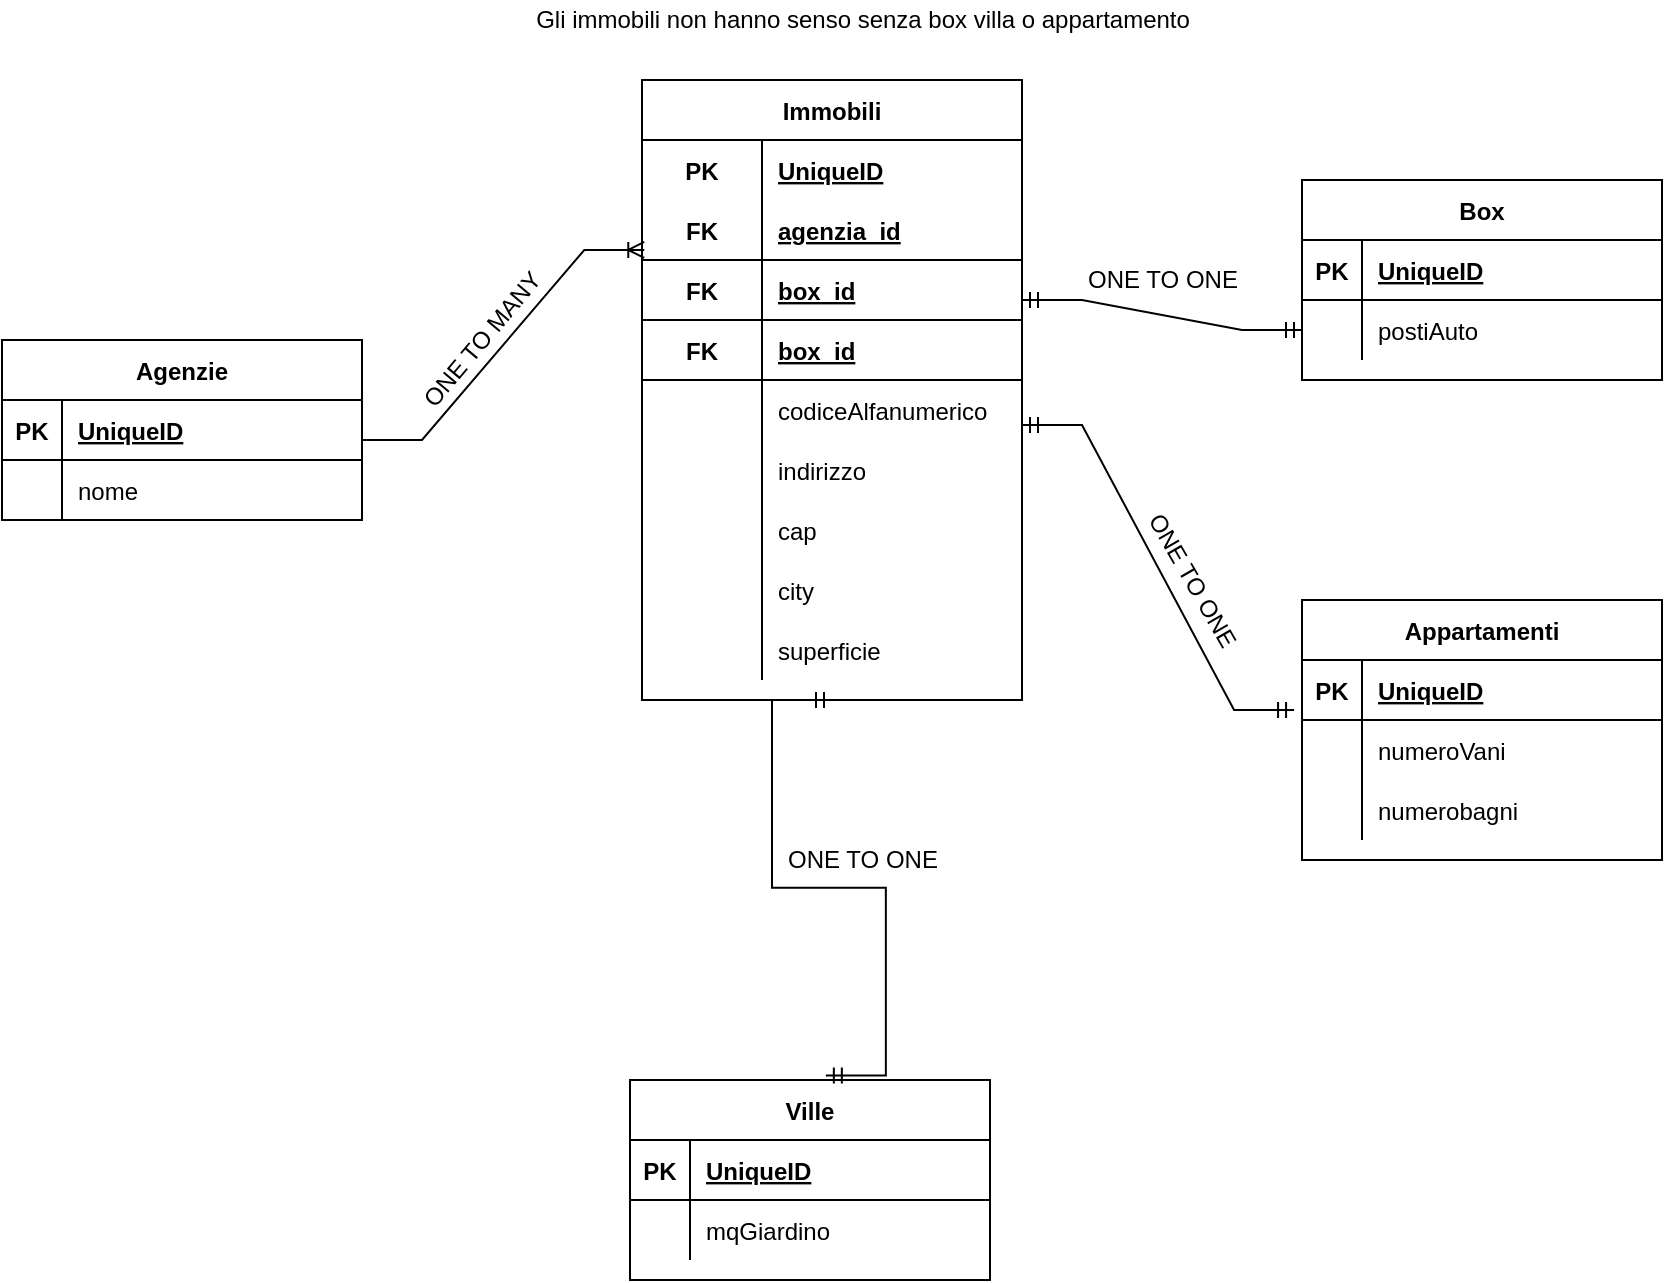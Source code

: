 <mxfile version="18.1.3" type="github">
  <diagram id="D8CtwFd4c0_DPrdiMCdM" name="Page-1">
    <mxGraphModel dx="1422" dy="794" grid="1" gridSize="10" guides="1" tooltips="1" connect="1" arrows="1" fold="1" page="1" pageScale="1" pageWidth="827" pageHeight="1169" math="0" shadow="0">
      <root>
        <mxCell id="0" />
        <mxCell id="1" parent="0" />
        <mxCell id="W0aSp_ygs-3UdGdwMISE-1" value="Agenzie" style="shape=table;startSize=30;container=1;collapsible=1;childLayout=tableLayout;fixedRows=1;rowLines=0;fontStyle=1;align=center;resizeLast=1;" parent="1" vertex="1">
          <mxGeometry x="10" y="180" width="180" height="90" as="geometry" />
        </mxCell>
        <mxCell id="W0aSp_ygs-3UdGdwMISE-2" value="" style="shape=tableRow;horizontal=0;startSize=0;swimlaneHead=0;swimlaneBody=0;fillColor=none;collapsible=0;dropTarget=0;points=[[0,0.5],[1,0.5]];portConstraint=eastwest;top=0;left=0;right=0;bottom=1;" parent="W0aSp_ygs-3UdGdwMISE-1" vertex="1">
          <mxGeometry y="30" width="180" height="30" as="geometry" />
        </mxCell>
        <mxCell id="W0aSp_ygs-3UdGdwMISE-3" value="PK" style="shape=partialRectangle;connectable=0;fillColor=none;top=0;left=0;bottom=0;right=0;fontStyle=1;overflow=hidden;" parent="W0aSp_ygs-3UdGdwMISE-2" vertex="1">
          <mxGeometry width="30" height="30" as="geometry">
            <mxRectangle width="30" height="30" as="alternateBounds" />
          </mxGeometry>
        </mxCell>
        <mxCell id="W0aSp_ygs-3UdGdwMISE-4" value="UniqueID" style="shape=partialRectangle;connectable=0;fillColor=none;top=0;left=0;bottom=0;right=0;align=left;spacingLeft=6;fontStyle=5;overflow=hidden;" parent="W0aSp_ygs-3UdGdwMISE-2" vertex="1">
          <mxGeometry x="30" width="150" height="30" as="geometry">
            <mxRectangle width="150" height="30" as="alternateBounds" />
          </mxGeometry>
        </mxCell>
        <mxCell id="W0aSp_ygs-3UdGdwMISE-5" value="" style="shape=tableRow;horizontal=0;startSize=0;swimlaneHead=0;swimlaneBody=0;fillColor=none;collapsible=0;dropTarget=0;points=[[0,0.5],[1,0.5]];portConstraint=eastwest;top=0;left=0;right=0;bottom=0;" parent="W0aSp_ygs-3UdGdwMISE-1" vertex="1">
          <mxGeometry y="60" width="180" height="30" as="geometry" />
        </mxCell>
        <mxCell id="W0aSp_ygs-3UdGdwMISE-6" value="" style="shape=partialRectangle;connectable=0;fillColor=none;top=0;left=0;bottom=0;right=0;editable=1;overflow=hidden;" parent="W0aSp_ygs-3UdGdwMISE-5" vertex="1">
          <mxGeometry width="30" height="30" as="geometry">
            <mxRectangle width="30" height="30" as="alternateBounds" />
          </mxGeometry>
        </mxCell>
        <mxCell id="W0aSp_ygs-3UdGdwMISE-7" value="nome" style="shape=partialRectangle;connectable=0;fillColor=none;top=0;left=0;bottom=0;right=0;align=left;spacingLeft=6;overflow=hidden;" parent="W0aSp_ygs-3UdGdwMISE-5" vertex="1">
          <mxGeometry x="30" width="150" height="30" as="geometry">
            <mxRectangle width="150" height="30" as="alternateBounds" />
          </mxGeometry>
        </mxCell>
        <mxCell id="W0aSp_ygs-3UdGdwMISE-15" value="" style="edgeStyle=entityRelationEdgeStyle;fontSize=12;html=1;endArrow=ERoneToMany;rounded=0;entryX=0.006;entryY=0.833;entryDx=0;entryDy=0;entryPerimeter=0;" parent="1" target="W0aSp_ygs-3UdGdwMISE-33" edge="1">
          <mxGeometry width="100" height="100" relative="1" as="geometry">
            <mxPoint x="190" y="230" as="sourcePoint" />
            <mxPoint x="230" y="230" as="targetPoint" />
          </mxGeometry>
        </mxCell>
        <mxCell id="W0aSp_ygs-3UdGdwMISE-29" value="Immobili" style="shape=table;startSize=30;container=1;collapsible=1;childLayout=tableLayout;fixedRows=1;rowLines=0;fontStyle=1;align=center;resizeLast=1;" parent="1" vertex="1">
          <mxGeometry x="330" y="50" width="190" height="310" as="geometry" />
        </mxCell>
        <mxCell id="W0aSp_ygs-3UdGdwMISE-30" value="" style="shape=tableRow;horizontal=0;startSize=0;swimlaneHead=0;swimlaneBody=0;fillColor=none;collapsible=0;dropTarget=0;points=[[0,0.5],[1,0.5]];portConstraint=eastwest;top=0;left=0;right=0;bottom=0;" parent="W0aSp_ygs-3UdGdwMISE-29" vertex="1">
          <mxGeometry y="30" width="190" height="30" as="geometry" />
        </mxCell>
        <mxCell id="W0aSp_ygs-3UdGdwMISE-31" value="PK" style="shape=partialRectangle;connectable=0;fillColor=none;top=0;left=0;bottom=0;right=0;fontStyle=1;overflow=hidden;" parent="W0aSp_ygs-3UdGdwMISE-30" vertex="1">
          <mxGeometry width="60" height="30" as="geometry">
            <mxRectangle width="60" height="30" as="alternateBounds" />
          </mxGeometry>
        </mxCell>
        <mxCell id="W0aSp_ygs-3UdGdwMISE-32" value="UniqueID" style="shape=partialRectangle;connectable=0;fillColor=none;top=0;left=0;bottom=0;right=0;align=left;spacingLeft=6;fontStyle=5;overflow=hidden;" parent="W0aSp_ygs-3UdGdwMISE-30" vertex="1">
          <mxGeometry x="60" width="130" height="30" as="geometry">
            <mxRectangle width="130" height="30" as="alternateBounds" />
          </mxGeometry>
        </mxCell>
        <mxCell id="W0aSp_ygs-3UdGdwMISE-33" value="" style="shape=tableRow;horizontal=0;startSize=0;swimlaneHead=0;swimlaneBody=0;fillColor=none;collapsible=0;dropTarget=0;points=[[0,0.5],[1,0.5]];portConstraint=eastwest;top=0;left=0;right=0;bottom=1;" parent="W0aSp_ygs-3UdGdwMISE-29" vertex="1">
          <mxGeometry y="60" width="190" height="30" as="geometry" />
        </mxCell>
        <mxCell id="W0aSp_ygs-3UdGdwMISE-34" value="FK" style="shape=partialRectangle;connectable=0;fillColor=none;top=0;left=0;bottom=0;right=0;fontStyle=1;overflow=hidden;" parent="W0aSp_ygs-3UdGdwMISE-33" vertex="1">
          <mxGeometry width="60" height="30" as="geometry">
            <mxRectangle width="60" height="30" as="alternateBounds" />
          </mxGeometry>
        </mxCell>
        <mxCell id="W0aSp_ygs-3UdGdwMISE-35" value="agenzia_id" style="shape=partialRectangle;connectable=0;fillColor=none;top=0;left=0;bottom=0;right=0;align=left;spacingLeft=6;fontStyle=5;overflow=hidden;" parent="W0aSp_ygs-3UdGdwMISE-33" vertex="1">
          <mxGeometry x="60" width="130" height="30" as="geometry">
            <mxRectangle width="130" height="30" as="alternateBounds" />
          </mxGeometry>
        </mxCell>
        <mxCell id="W0aSp_ygs-3UdGdwMISE-42" value="" style="shape=tableRow;horizontal=0;startSize=0;swimlaneHead=0;swimlaneBody=0;fillColor=none;collapsible=0;dropTarget=0;points=[[0,0.5],[1,0.5]];portConstraint=eastwest;top=0;left=0;right=0;bottom=1;" parent="W0aSp_ygs-3UdGdwMISE-29" vertex="1">
          <mxGeometry y="90" width="190" height="30" as="geometry" />
        </mxCell>
        <mxCell id="W0aSp_ygs-3UdGdwMISE-43" value="FK" style="shape=partialRectangle;connectable=0;fillColor=none;top=0;left=0;bottom=0;right=0;fontStyle=1;overflow=hidden;" parent="W0aSp_ygs-3UdGdwMISE-42" vertex="1">
          <mxGeometry width="60" height="30" as="geometry">
            <mxRectangle width="60" height="30" as="alternateBounds" />
          </mxGeometry>
        </mxCell>
        <mxCell id="W0aSp_ygs-3UdGdwMISE-44" value="box_id" style="shape=partialRectangle;connectable=0;fillColor=none;top=0;left=0;bottom=0;right=0;align=left;spacingLeft=6;fontStyle=5;overflow=hidden;" parent="W0aSp_ygs-3UdGdwMISE-42" vertex="1">
          <mxGeometry x="60" width="130" height="30" as="geometry">
            <mxRectangle width="130" height="30" as="alternateBounds" />
          </mxGeometry>
        </mxCell>
        <mxCell id="W0aSp_ygs-3UdGdwMISE-45" value="" style="shape=tableRow;horizontal=0;startSize=0;swimlaneHead=0;swimlaneBody=0;fillColor=none;collapsible=0;dropTarget=0;points=[[0,0.5],[1,0.5]];portConstraint=eastwest;top=0;left=0;right=0;bottom=1;" parent="W0aSp_ygs-3UdGdwMISE-29" vertex="1">
          <mxGeometry y="120" width="190" height="30" as="geometry" />
        </mxCell>
        <mxCell id="W0aSp_ygs-3UdGdwMISE-46" value="FK" style="shape=partialRectangle;connectable=0;fillColor=none;top=0;left=0;bottom=0;right=0;fontStyle=1;overflow=hidden;" parent="W0aSp_ygs-3UdGdwMISE-45" vertex="1">
          <mxGeometry width="60" height="30" as="geometry">
            <mxRectangle width="60" height="30" as="alternateBounds" />
          </mxGeometry>
        </mxCell>
        <mxCell id="W0aSp_ygs-3UdGdwMISE-47" value="box_id" style="shape=partialRectangle;connectable=0;fillColor=none;top=0;left=0;bottom=0;right=0;align=left;spacingLeft=6;fontStyle=5;overflow=hidden;" parent="W0aSp_ygs-3UdGdwMISE-45" vertex="1">
          <mxGeometry x="60" width="130" height="30" as="geometry">
            <mxRectangle width="130" height="30" as="alternateBounds" />
          </mxGeometry>
        </mxCell>
        <mxCell id="W0aSp_ygs-3UdGdwMISE-36" value="" style="shape=tableRow;horizontal=0;startSize=0;swimlaneHead=0;swimlaneBody=0;fillColor=none;collapsible=0;dropTarget=0;points=[[0,0.5],[1,0.5]];portConstraint=eastwest;top=0;left=0;right=0;bottom=0;shadow=0;rounded=0;sketch=0;swimlaneFillColor=none;perimeterSpacing=0;" parent="W0aSp_ygs-3UdGdwMISE-29" vertex="1">
          <mxGeometry y="150" width="190" height="30" as="geometry" />
        </mxCell>
        <mxCell id="W0aSp_ygs-3UdGdwMISE-37" value="" style="shape=partialRectangle;connectable=0;fillColor=none;top=0;left=0;bottom=0;right=0;editable=1;overflow=hidden;" parent="W0aSp_ygs-3UdGdwMISE-36" vertex="1">
          <mxGeometry width="60" height="30" as="geometry">
            <mxRectangle width="60" height="30" as="alternateBounds" />
          </mxGeometry>
        </mxCell>
        <mxCell id="W0aSp_ygs-3UdGdwMISE-38" value="codiceAlfanumerico" style="shape=partialRectangle;connectable=0;fillColor=none;top=0;left=0;bottom=0;right=0;align=left;spacingLeft=6;overflow=hidden;" parent="W0aSp_ygs-3UdGdwMISE-36" vertex="1">
          <mxGeometry x="60" width="130" height="30" as="geometry">
            <mxRectangle width="130" height="30" as="alternateBounds" />
          </mxGeometry>
        </mxCell>
        <mxCell id="W0aSp_ygs-3UdGdwMISE-51" value="" style="shape=tableRow;horizontal=0;startSize=0;swimlaneHead=0;swimlaneBody=0;fillColor=none;collapsible=0;dropTarget=0;points=[[0,0.5],[1,0.5]];portConstraint=eastwest;top=0;left=0;right=0;bottom=0;" parent="W0aSp_ygs-3UdGdwMISE-29" vertex="1">
          <mxGeometry y="180" width="190" height="30" as="geometry" />
        </mxCell>
        <mxCell id="W0aSp_ygs-3UdGdwMISE-52" value="" style="shape=partialRectangle;connectable=0;fillColor=none;top=0;left=0;bottom=0;right=0;editable=1;overflow=hidden;" parent="W0aSp_ygs-3UdGdwMISE-51" vertex="1">
          <mxGeometry width="60" height="30" as="geometry">
            <mxRectangle width="60" height="30" as="alternateBounds" />
          </mxGeometry>
        </mxCell>
        <mxCell id="W0aSp_ygs-3UdGdwMISE-53" value="indirizzo" style="shape=partialRectangle;connectable=0;fillColor=none;top=0;left=0;bottom=0;right=0;align=left;spacingLeft=6;overflow=hidden;" parent="W0aSp_ygs-3UdGdwMISE-51" vertex="1">
          <mxGeometry x="60" width="130" height="30" as="geometry">
            <mxRectangle width="130" height="30" as="alternateBounds" />
          </mxGeometry>
        </mxCell>
        <mxCell id="W0aSp_ygs-3UdGdwMISE-39" value="" style="shape=tableRow;horizontal=0;startSize=0;swimlaneHead=0;swimlaneBody=0;fillColor=none;collapsible=0;dropTarget=0;points=[[0,0.5],[1,0.5]];portConstraint=eastwest;top=0;left=0;right=0;bottom=0;" parent="W0aSp_ygs-3UdGdwMISE-29" vertex="1">
          <mxGeometry y="210" width="190" height="30" as="geometry" />
        </mxCell>
        <mxCell id="W0aSp_ygs-3UdGdwMISE-40" value="" style="shape=partialRectangle;connectable=0;fillColor=none;top=0;left=0;bottom=0;right=0;editable=1;overflow=hidden;" parent="W0aSp_ygs-3UdGdwMISE-39" vertex="1">
          <mxGeometry width="60" height="30" as="geometry">
            <mxRectangle width="60" height="30" as="alternateBounds" />
          </mxGeometry>
        </mxCell>
        <mxCell id="W0aSp_ygs-3UdGdwMISE-41" value="cap" style="shape=partialRectangle;connectable=0;fillColor=none;top=0;left=0;bottom=0;right=0;align=left;spacingLeft=6;overflow=hidden;" parent="W0aSp_ygs-3UdGdwMISE-39" vertex="1">
          <mxGeometry x="60" width="130" height="30" as="geometry">
            <mxRectangle width="130" height="30" as="alternateBounds" />
          </mxGeometry>
        </mxCell>
        <mxCell id="W0aSp_ygs-3UdGdwMISE-67" value="" style="shape=tableRow;horizontal=0;startSize=0;swimlaneHead=0;swimlaneBody=0;fillColor=none;collapsible=0;dropTarget=0;points=[[0,0.5],[1,0.5]];portConstraint=eastwest;top=0;left=0;right=0;bottom=0;" parent="W0aSp_ygs-3UdGdwMISE-29" vertex="1">
          <mxGeometry y="240" width="190" height="30" as="geometry" />
        </mxCell>
        <mxCell id="W0aSp_ygs-3UdGdwMISE-68" value="" style="shape=partialRectangle;connectable=0;fillColor=none;top=0;left=0;bottom=0;right=0;editable=1;overflow=hidden;" parent="W0aSp_ygs-3UdGdwMISE-67" vertex="1">
          <mxGeometry width="60" height="30" as="geometry">
            <mxRectangle width="60" height="30" as="alternateBounds" />
          </mxGeometry>
        </mxCell>
        <mxCell id="W0aSp_ygs-3UdGdwMISE-69" value="city" style="shape=partialRectangle;connectable=0;fillColor=none;top=0;left=0;bottom=0;right=0;align=left;spacingLeft=6;overflow=hidden;" parent="W0aSp_ygs-3UdGdwMISE-67" vertex="1">
          <mxGeometry x="60" width="130" height="30" as="geometry">
            <mxRectangle width="130" height="30" as="alternateBounds" />
          </mxGeometry>
        </mxCell>
        <mxCell id="W0aSp_ygs-3UdGdwMISE-70" value="" style="shape=tableRow;horizontal=0;startSize=0;swimlaneHead=0;swimlaneBody=0;fillColor=none;collapsible=0;dropTarget=0;points=[[0,0.5],[1,0.5]];portConstraint=eastwest;top=0;left=0;right=0;bottom=0;" parent="W0aSp_ygs-3UdGdwMISE-29" vertex="1">
          <mxGeometry y="270" width="190" height="30" as="geometry" />
        </mxCell>
        <mxCell id="W0aSp_ygs-3UdGdwMISE-71" value="" style="shape=partialRectangle;connectable=0;fillColor=none;top=0;left=0;bottom=0;right=0;editable=1;overflow=hidden;" parent="W0aSp_ygs-3UdGdwMISE-70" vertex="1">
          <mxGeometry width="60" height="30" as="geometry">
            <mxRectangle width="60" height="30" as="alternateBounds" />
          </mxGeometry>
        </mxCell>
        <mxCell id="W0aSp_ygs-3UdGdwMISE-72" value="superficie" style="shape=partialRectangle;connectable=0;fillColor=none;top=0;left=0;bottom=0;right=0;align=left;spacingLeft=6;overflow=hidden;" parent="W0aSp_ygs-3UdGdwMISE-70" vertex="1">
          <mxGeometry x="60" width="130" height="30" as="geometry">
            <mxRectangle width="130" height="30" as="alternateBounds" />
          </mxGeometry>
        </mxCell>
        <mxCell id="W0aSp_ygs-3UdGdwMISE-78" value="Gli immobili non hanno senso senza box villa o appartamento" style="text;html=1;resizable=0;autosize=1;align=center;verticalAlign=middle;points=[];fillColor=none;strokeColor=none;rounded=0;shadow=0;sketch=0;" parent="1" vertex="1">
          <mxGeometry x="270" y="10" width="340" height="20" as="geometry" />
        </mxCell>
        <mxCell id="W0aSp_ygs-3UdGdwMISE-79" value="Box" style="shape=table;startSize=30;container=1;collapsible=1;childLayout=tableLayout;fixedRows=1;rowLines=0;fontStyle=1;align=center;resizeLast=1;rounded=0;shadow=0;sketch=0;fillColor=none;" parent="1" vertex="1">
          <mxGeometry x="660" y="100" width="180" height="100" as="geometry" />
        </mxCell>
        <mxCell id="W0aSp_ygs-3UdGdwMISE-80" value="" style="shape=tableRow;horizontal=0;startSize=0;swimlaneHead=0;swimlaneBody=0;fillColor=none;collapsible=0;dropTarget=0;points=[[0,0.5],[1,0.5]];portConstraint=eastwest;top=0;left=0;right=0;bottom=1;rounded=0;shadow=0;sketch=0;" parent="W0aSp_ygs-3UdGdwMISE-79" vertex="1">
          <mxGeometry y="30" width="180" height="30" as="geometry" />
        </mxCell>
        <mxCell id="W0aSp_ygs-3UdGdwMISE-81" value="PK" style="shape=partialRectangle;connectable=0;fillColor=none;top=0;left=0;bottom=0;right=0;fontStyle=1;overflow=hidden;rounded=0;shadow=0;sketch=0;" parent="W0aSp_ygs-3UdGdwMISE-80" vertex="1">
          <mxGeometry width="30" height="30" as="geometry">
            <mxRectangle width="30" height="30" as="alternateBounds" />
          </mxGeometry>
        </mxCell>
        <mxCell id="W0aSp_ygs-3UdGdwMISE-82" value="UniqueID" style="shape=partialRectangle;connectable=0;fillColor=none;top=0;left=0;bottom=0;right=0;align=left;spacingLeft=6;fontStyle=5;overflow=hidden;rounded=0;shadow=0;sketch=0;" parent="W0aSp_ygs-3UdGdwMISE-80" vertex="1">
          <mxGeometry x="30" width="150" height="30" as="geometry">
            <mxRectangle width="150" height="30" as="alternateBounds" />
          </mxGeometry>
        </mxCell>
        <mxCell id="W0aSp_ygs-3UdGdwMISE-83" value="" style="shape=tableRow;horizontal=0;startSize=0;swimlaneHead=0;swimlaneBody=0;fillColor=none;collapsible=0;dropTarget=0;points=[[0,0.5],[1,0.5]];portConstraint=eastwest;top=0;left=0;right=0;bottom=0;rounded=0;shadow=0;sketch=0;" parent="W0aSp_ygs-3UdGdwMISE-79" vertex="1">
          <mxGeometry y="60" width="180" height="30" as="geometry" />
        </mxCell>
        <mxCell id="W0aSp_ygs-3UdGdwMISE-84" value="" style="shape=partialRectangle;connectable=0;fillColor=none;top=0;left=0;bottom=0;right=0;editable=1;overflow=hidden;rounded=0;shadow=0;sketch=0;" parent="W0aSp_ygs-3UdGdwMISE-83" vertex="1">
          <mxGeometry width="30" height="30" as="geometry">
            <mxRectangle width="30" height="30" as="alternateBounds" />
          </mxGeometry>
        </mxCell>
        <mxCell id="W0aSp_ygs-3UdGdwMISE-85" value="postiAuto" style="shape=partialRectangle;connectable=0;fillColor=none;top=0;left=0;bottom=0;right=0;align=left;spacingLeft=6;overflow=hidden;rounded=0;shadow=0;sketch=0;" parent="W0aSp_ygs-3UdGdwMISE-83" vertex="1">
          <mxGeometry x="30" width="150" height="30" as="geometry">
            <mxRectangle width="150" height="30" as="alternateBounds" />
          </mxGeometry>
        </mxCell>
        <mxCell id="W0aSp_ygs-3UdGdwMISE-92" value="ONE TO MANY" style="text;html=1;resizable=0;autosize=1;align=center;verticalAlign=middle;points=[];fillColor=none;strokeColor=none;rounded=0;shadow=0;sketch=0;rotation=-50;" parent="1" vertex="1">
          <mxGeometry x="200" y="170" width="100" height="20" as="geometry" />
        </mxCell>
        <mxCell id="W0aSp_ygs-3UdGdwMISE-94" value="" style="edgeStyle=entityRelationEdgeStyle;fontSize=12;html=1;endArrow=ERmandOne;startArrow=ERmandOne;rounded=0;entryX=0;entryY=0.5;entryDx=0;entryDy=0;" parent="1" target="W0aSp_ygs-3UdGdwMISE-83" edge="1">
          <mxGeometry width="100" height="100" relative="1" as="geometry">
            <mxPoint x="520" y="160" as="sourcePoint" />
            <mxPoint x="620" y="60" as="targetPoint" />
          </mxGeometry>
        </mxCell>
        <mxCell id="W0aSp_ygs-3UdGdwMISE-95" value="ONE TO ONE" style="text;html=1;resizable=0;autosize=1;align=center;verticalAlign=middle;points=[];fillColor=none;strokeColor=none;rounded=0;shadow=0;sketch=0;rotation=0;" parent="1" vertex="1">
          <mxGeometry x="545" y="140" width="90" height="20" as="geometry" />
        </mxCell>
        <mxCell id="W0aSp_ygs-3UdGdwMISE-96" value="Appartamenti" style="shape=table;startSize=30;container=1;collapsible=1;childLayout=tableLayout;fixedRows=1;rowLines=0;fontStyle=1;align=center;resizeLast=1;rounded=0;shadow=0;sketch=0;fillColor=none;" parent="1" vertex="1">
          <mxGeometry x="660" y="310" width="180" height="130" as="geometry" />
        </mxCell>
        <mxCell id="W0aSp_ygs-3UdGdwMISE-97" value="" style="shape=tableRow;horizontal=0;startSize=0;swimlaneHead=0;swimlaneBody=0;fillColor=none;collapsible=0;dropTarget=0;points=[[0,0.5],[1,0.5]];portConstraint=eastwest;top=0;left=0;right=0;bottom=1;rounded=0;shadow=0;sketch=0;" parent="W0aSp_ygs-3UdGdwMISE-96" vertex="1">
          <mxGeometry y="30" width="180" height="30" as="geometry" />
        </mxCell>
        <mxCell id="W0aSp_ygs-3UdGdwMISE-98" value="PK" style="shape=partialRectangle;connectable=0;fillColor=none;top=0;left=0;bottom=0;right=0;fontStyle=1;overflow=hidden;rounded=0;shadow=0;sketch=0;" parent="W0aSp_ygs-3UdGdwMISE-97" vertex="1">
          <mxGeometry width="30" height="30" as="geometry">
            <mxRectangle width="30" height="30" as="alternateBounds" />
          </mxGeometry>
        </mxCell>
        <mxCell id="W0aSp_ygs-3UdGdwMISE-99" value="UniqueID" style="shape=partialRectangle;connectable=0;fillColor=none;top=0;left=0;bottom=0;right=0;align=left;spacingLeft=6;fontStyle=5;overflow=hidden;rounded=0;shadow=0;sketch=0;" parent="W0aSp_ygs-3UdGdwMISE-97" vertex="1">
          <mxGeometry x="30" width="150" height="30" as="geometry">
            <mxRectangle width="150" height="30" as="alternateBounds" />
          </mxGeometry>
        </mxCell>
        <mxCell id="W0aSp_ygs-3UdGdwMISE-100" value="" style="shape=tableRow;horizontal=0;startSize=0;swimlaneHead=0;swimlaneBody=0;fillColor=none;collapsible=0;dropTarget=0;points=[[0,0.5],[1,0.5]];portConstraint=eastwest;top=0;left=0;right=0;bottom=0;rounded=0;shadow=0;sketch=0;" parent="W0aSp_ygs-3UdGdwMISE-96" vertex="1">
          <mxGeometry y="60" width="180" height="30" as="geometry" />
        </mxCell>
        <mxCell id="W0aSp_ygs-3UdGdwMISE-101" value="" style="shape=partialRectangle;connectable=0;fillColor=none;top=0;left=0;bottom=0;right=0;editable=1;overflow=hidden;rounded=0;shadow=0;sketch=0;" parent="W0aSp_ygs-3UdGdwMISE-100" vertex="1">
          <mxGeometry width="30" height="30" as="geometry">
            <mxRectangle width="30" height="30" as="alternateBounds" />
          </mxGeometry>
        </mxCell>
        <mxCell id="W0aSp_ygs-3UdGdwMISE-102" value="numeroVani" style="shape=partialRectangle;connectable=0;fillColor=none;top=0;left=0;bottom=0;right=0;align=left;spacingLeft=6;overflow=hidden;rounded=0;shadow=0;sketch=0;" parent="W0aSp_ygs-3UdGdwMISE-100" vertex="1">
          <mxGeometry x="30" width="150" height="30" as="geometry">
            <mxRectangle width="150" height="30" as="alternateBounds" />
          </mxGeometry>
        </mxCell>
        <mxCell id="W0aSp_ygs-3UdGdwMISE-105" value="" style="shape=tableRow;horizontal=0;startSize=0;swimlaneHead=0;swimlaneBody=0;fillColor=none;collapsible=0;dropTarget=0;points=[[0,0.5],[1,0.5]];portConstraint=eastwest;top=0;left=0;right=0;bottom=0;rounded=0;shadow=0;sketch=0;" parent="W0aSp_ygs-3UdGdwMISE-96" vertex="1">
          <mxGeometry y="90" width="180" height="30" as="geometry" />
        </mxCell>
        <mxCell id="W0aSp_ygs-3UdGdwMISE-106" value="" style="shape=partialRectangle;connectable=0;fillColor=none;top=0;left=0;bottom=0;right=0;editable=1;overflow=hidden;rounded=0;shadow=0;sketch=0;" parent="W0aSp_ygs-3UdGdwMISE-105" vertex="1">
          <mxGeometry width="30" height="30" as="geometry">
            <mxRectangle width="30" height="30" as="alternateBounds" />
          </mxGeometry>
        </mxCell>
        <mxCell id="W0aSp_ygs-3UdGdwMISE-107" value="numerobagni" style="shape=partialRectangle;connectable=0;fillColor=none;top=0;left=0;bottom=0;right=0;align=left;spacingLeft=6;overflow=hidden;rounded=0;shadow=0;sketch=0;" parent="W0aSp_ygs-3UdGdwMISE-105" vertex="1">
          <mxGeometry x="30" width="150" height="30" as="geometry">
            <mxRectangle width="150" height="30" as="alternateBounds" />
          </mxGeometry>
        </mxCell>
        <mxCell id="W0aSp_ygs-3UdGdwMISE-103" value="ONE TO ONE" style="text;html=1;resizable=0;autosize=1;align=center;verticalAlign=middle;points=[];fillColor=none;strokeColor=none;rounded=0;shadow=0;sketch=0;rotation=60;" parent="1" vertex="1">
          <mxGeometry x="560" y="290" width="90" height="20" as="geometry" />
        </mxCell>
        <mxCell id="W0aSp_ygs-3UdGdwMISE-104" value="" style="edgeStyle=entityRelationEdgeStyle;fontSize=12;html=1;endArrow=ERmandOne;startArrow=ERmandOne;rounded=0;entryX=-0.022;entryY=0.833;entryDx=0;entryDy=0;entryPerimeter=0;" parent="1" target="W0aSp_ygs-3UdGdwMISE-97" edge="1">
          <mxGeometry width="100" height="100" relative="1" as="geometry">
            <mxPoint x="520" y="222.5" as="sourcePoint" />
            <mxPoint x="660" y="227.5" as="targetPoint" />
          </mxGeometry>
        </mxCell>
        <mxCell id="W0aSp_ygs-3UdGdwMISE-108" value="Ville" style="shape=table;startSize=30;container=1;collapsible=1;childLayout=tableLayout;fixedRows=1;rowLines=0;fontStyle=1;align=center;resizeLast=1;rounded=0;shadow=0;sketch=0;fillColor=none;" parent="1" vertex="1">
          <mxGeometry x="324" y="550" width="180" height="100" as="geometry" />
        </mxCell>
        <mxCell id="W0aSp_ygs-3UdGdwMISE-109" value="" style="shape=tableRow;horizontal=0;startSize=0;swimlaneHead=0;swimlaneBody=0;fillColor=none;collapsible=0;dropTarget=0;points=[[0,0.5],[1,0.5]];portConstraint=eastwest;top=0;left=0;right=0;bottom=1;rounded=0;shadow=0;sketch=0;" parent="W0aSp_ygs-3UdGdwMISE-108" vertex="1">
          <mxGeometry y="30" width="180" height="30" as="geometry" />
        </mxCell>
        <mxCell id="W0aSp_ygs-3UdGdwMISE-110" value="PK" style="shape=partialRectangle;connectable=0;fillColor=none;top=0;left=0;bottom=0;right=0;fontStyle=1;overflow=hidden;rounded=0;shadow=0;sketch=0;" parent="W0aSp_ygs-3UdGdwMISE-109" vertex="1">
          <mxGeometry width="30" height="30" as="geometry">
            <mxRectangle width="30" height="30" as="alternateBounds" />
          </mxGeometry>
        </mxCell>
        <mxCell id="W0aSp_ygs-3UdGdwMISE-111" value="UniqueID" style="shape=partialRectangle;connectable=0;fillColor=none;top=0;left=0;bottom=0;right=0;align=left;spacingLeft=6;fontStyle=5;overflow=hidden;rounded=0;shadow=0;sketch=0;" parent="W0aSp_ygs-3UdGdwMISE-109" vertex="1">
          <mxGeometry x="30" width="150" height="30" as="geometry">
            <mxRectangle width="150" height="30" as="alternateBounds" />
          </mxGeometry>
        </mxCell>
        <mxCell id="W0aSp_ygs-3UdGdwMISE-112" value="" style="shape=tableRow;horizontal=0;startSize=0;swimlaneHead=0;swimlaneBody=0;fillColor=none;collapsible=0;dropTarget=0;points=[[0,0.5],[1,0.5]];portConstraint=eastwest;top=0;left=0;right=0;bottom=0;rounded=0;shadow=0;sketch=0;" parent="W0aSp_ygs-3UdGdwMISE-108" vertex="1">
          <mxGeometry y="60" width="180" height="30" as="geometry" />
        </mxCell>
        <mxCell id="W0aSp_ygs-3UdGdwMISE-113" value="" style="shape=partialRectangle;connectable=0;fillColor=none;top=0;left=0;bottom=0;right=0;editable=1;overflow=hidden;rounded=0;shadow=0;sketch=0;" parent="W0aSp_ygs-3UdGdwMISE-112" vertex="1">
          <mxGeometry width="30" height="30" as="geometry">
            <mxRectangle width="30" height="30" as="alternateBounds" />
          </mxGeometry>
        </mxCell>
        <mxCell id="W0aSp_ygs-3UdGdwMISE-114" value="mqGiardino" style="shape=partialRectangle;connectable=0;fillColor=none;top=0;left=0;bottom=0;right=0;align=left;spacingLeft=6;overflow=hidden;rounded=0;shadow=0;sketch=0;" parent="W0aSp_ygs-3UdGdwMISE-112" vertex="1">
          <mxGeometry x="30" width="150" height="30" as="geometry">
            <mxRectangle width="150" height="30" as="alternateBounds" />
          </mxGeometry>
        </mxCell>
        <mxCell id="W0aSp_ygs-3UdGdwMISE-119" value="" style="edgeStyle=entityRelationEdgeStyle;fontSize=12;html=1;endArrow=ERmandOne;startArrow=ERmandOne;rounded=0;entryX=0.544;entryY=-0.023;entryDx=0;entryDy=0;entryPerimeter=0;exitX=0.5;exitY=1;exitDx=0;exitDy=0;" parent="1" source="W0aSp_ygs-3UdGdwMISE-29" target="W0aSp_ygs-3UdGdwMISE-108" edge="1">
          <mxGeometry width="100" height="100" relative="1" as="geometry">
            <mxPoint x="420" y="390" as="sourcePoint" />
            <mxPoint x="560" y="550" as="targetPoint" />
          </mxGeometry>
        </mxCell>
        <mxCell id="W0aSp_ygs-3UdGdwMISE-120" value="ONE TO ONE" style="text;html=1;resizable=0;autosize=1;align=center;verticalAlign=middle;points=[];fillColor=none;strokeColor=none;rounded=0;shadow=0;sketch=0;rotation=0;" parent="1" vertex="1">
          <mxGeometry x="395" y="430" width="90" height="20" as="geometry" />
        </mxCell>
      </root>
    </mxGraphModel>
  </diagram>
</mxfile>
